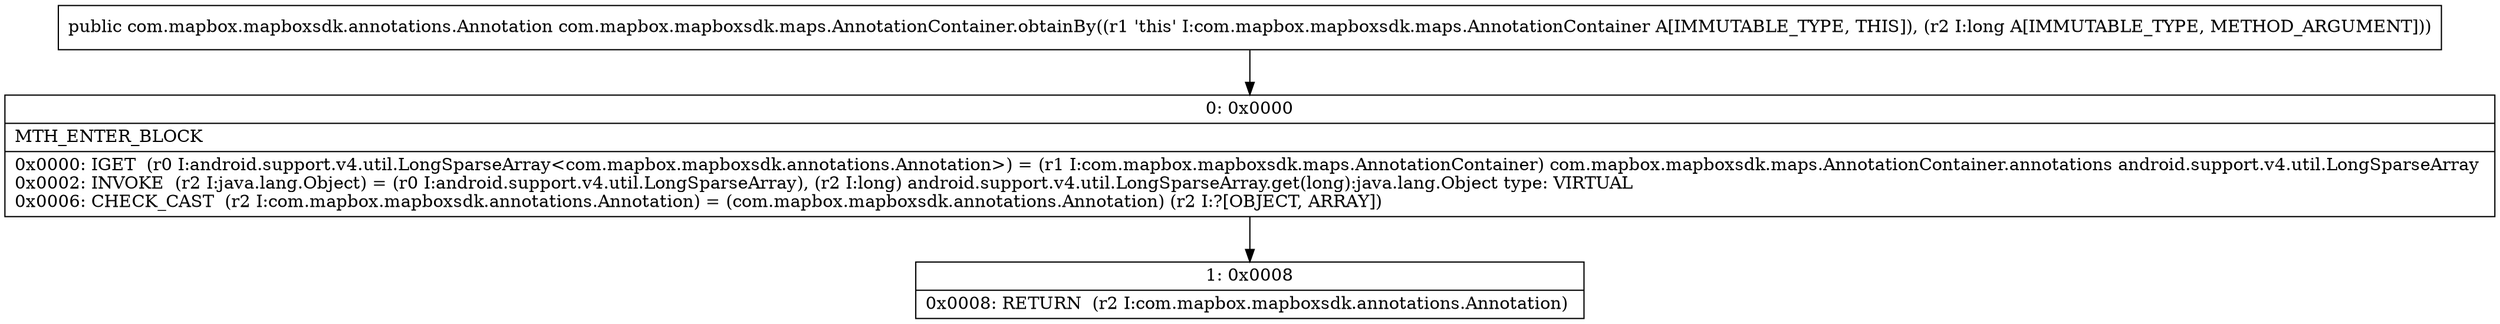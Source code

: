digraph "CFG forcom.mapbox.mapboxsdk.maps.AnnotationContainer.obtainBy(J)Lcom\/mapbox\/mapboxsdk\/annotations\/Annotation;" {
Node_0 [shape=record,label="{0\:\ 0x0000|MTH_ENTER_BLOCK\l|0x0000: IGET  (r0 I:android.support.v4.util.LongSparseArray\<com.mapbox.mapboxsdk.annotations.Annotation\>) = (r1 I:com.mapbox.mapboxsdk.maps.AnnotationContainer) com.mapbox.mapboxsdk.maps.AnnotationContainer.annotations android.support.v4.util.LongSparseArray \l0x0002: INVOKE  (r2 I:java.lang.Object) = (r0 I:android.support.v4.util.LongSparseArray), (r2 I:long) android.support.v4.util.LongSparseArray.get(long):java.lang.Object type: VIRTUAL \l0x0006: CHECK_CAST  (r2 I:com.mapbox.mapboxsdk.annotations.Annotation) = (com.mapbox.mapboxsdk.annotations.Annotation) (r2 I:?[OBJECT, ARRAY]) \l}"];
Node_1 [shape=record,label="{1\:\ 0x0008|0x0008: RETURN  (r2 I:com.mapbox.mapboxsdk.annotations.Annotation) \l}"];
MethodNode[shape=record,label="{public com.mapbox.mapboxsdk.annotations.Annotation com.mapbox.mapboxsdk.maps.AnnotationContainer.obtainBy((r1 'this' I:com.mapbox.mapboxsdk.maps.AnnotationContainer A[IMMUTABLE_TYPE, THIS]), (r2 I:long A[IMMUTABLE_TYPE, METHOD_ARGUMENT])) }"];
MethodNode -> Node_0;
Node_0 -> Node_1;
}


